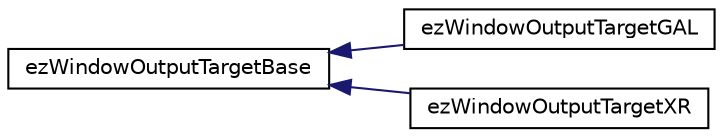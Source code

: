 digraph "Graphical Class Hierarchy"
{
 // LATEX_PDF_SIZE
  edge [fontname="Helvetica",fontsize="10",labelfontname="Helvetica",labelfontsize="10"];
  node [fontname="Helvetica",fontsize="10",shape=record];
  rankdir="LR";
  Node0 [label="ezWindowOutputTargetBase",height=0.2,width=0.4,color="black", fillcolor="white", style="filled",URL="$df/d7b/classez_window_output_target_base.htm",tooltip="Base class for window output targets."];
  Node0 -> Node1 [dir="back",color="midnightblue",fontsize="10",style="solid",fontname="Helvetica"];
  Node1 [label="ezWindowOutputTargetGAL",height=0.2,width=0.4,color="black", fillcolor="white", style="filled",URL="$d1/df6/classez_window_output_target_g_a_l.htm",tooltip=" "];
  Node0 -> Node2 [dir="back",color="midnightblue",fontsize="10",style="solid",fontname="Helvetica"];
  Node2 [label="ezWindowOutputTargetXR",height=0.2,width=0.4,color="black", fillcolor="white", style="filled",URL="$d2/d8b/classez_window_output_target_x_r.htm",tooltip="XR Window output target base implementation. Optionally wraps a companion window output target."];
}
